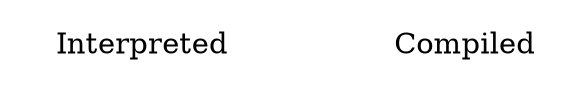 digraph {
  rankdir = "LR";
  bgcolor=transparent;
  node[color=white style="filled,solid"];
  edge[color=white fontcolor=white];

  "Interpreted" -> "Compiled";
  "Compiled" -> "Interpreted";
}

